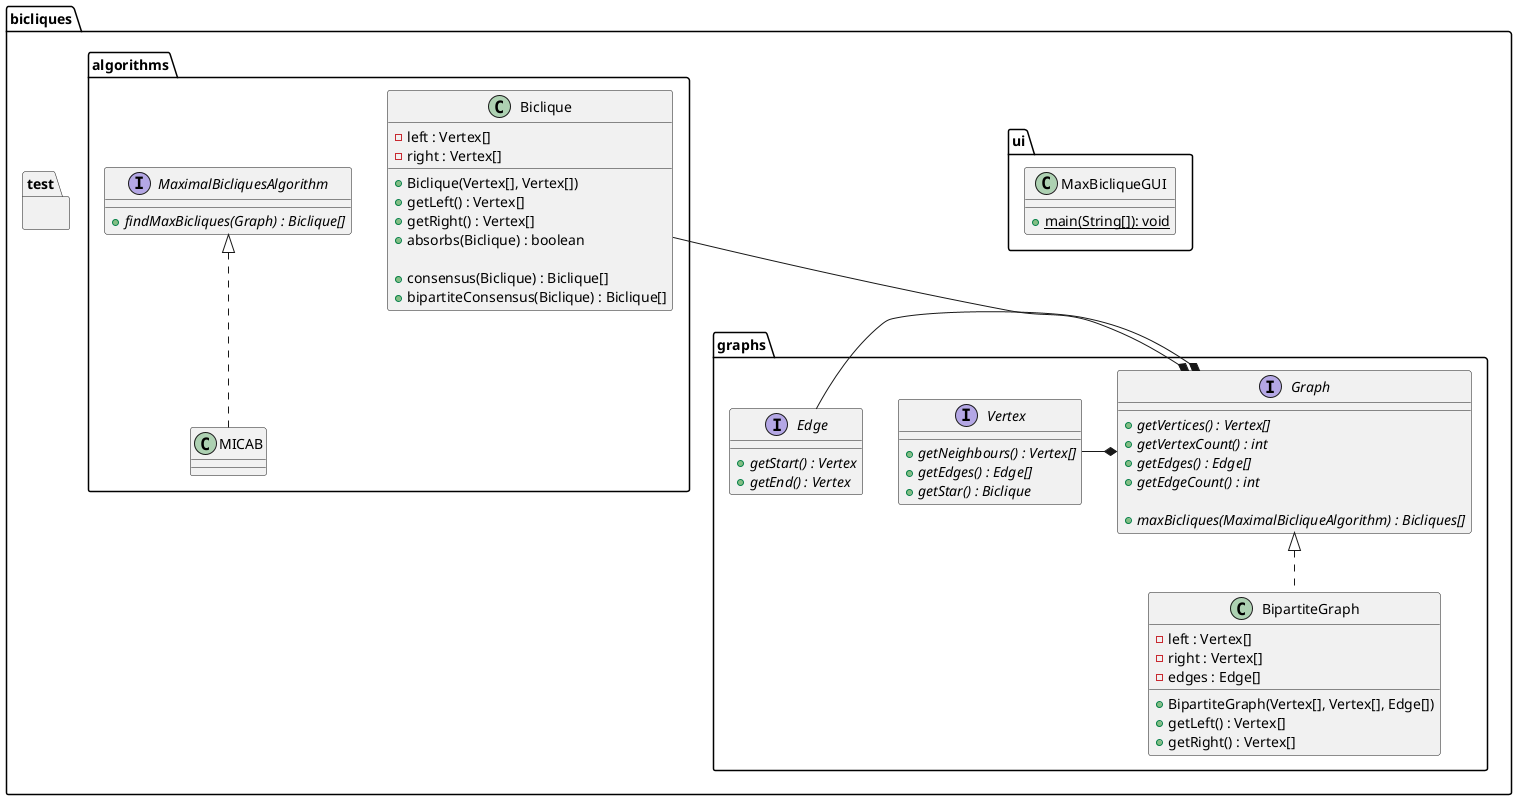 /'
This is our model for the class diagram. Whenever you have any remarks
to make regarding one part of the program or another, just make a
comment windows in here like this.
Sign it with your initials as well. -MI
'/

/'
We can have a nice separation of labor: each one of us gets to implement
a max biclique algorithm and one of the following parts:
- Tests
- UI and input
- Graphs and graph parsing.
-MI
I agree with this partitioning.
I would like to work on the UI (since I have already done some work for that). -RK
'/

@startuml

package bicliques {

' The graph section
package bicliques.graphs {

  interface Graph {
    {method}{abstract} + getVertices() : Vertex[]
    {method}{abstract} + getVertexCount() : int
    {method}{abstract} + getEdges() : Edge[]
    {method}{abstract} + getEdgeCount() : int

/'
I don't think these two methods should be in the general graph interface.
The maximum biclique algorithm class should be the one owning the graph
class and not the other way around. - MI

I do not agree (but maybe I do not understand the whole thing ;-).
I would implement the strategy design pattern, but one can do that in one line...
Improvement: Now in every call of maxBicliques one can choose
the proper algorithm directly. -RK
'/
    {method}{abstract} + maxBicliques(MaximalBicliqueAlgorithm) : Bicliques[]
  }

  interface Vertex {
    {method}{abstract} + getNeighbours() : Vertex[]
    {method}{abstract} + getEdges() : Edge[]
    {method}{abstract} + getStar() : Biclique
  }
  
  interface Edge {
    {method}{abstract} + getStart() : Vertex
    {method}{abstract} + getEnd() : Vertex
  }

  Vertex -* Graph
  Edge -* Graph
  
  class BipartiteGraph {
    {field} - left : Vertex[]
    {field} - right : Vertex[]
    {field} - edges : Edge[]
    {method} + BipartiteGraph(Vertex[], Vertex[], Edge[])
    {method} + getLeft() : Vertex[]
    {method} + getRight() : Vertex[]
  }
  
  Graph <|.. BipartiteGraph
  
}


' The UI section
package bicliques.ui {

/'
For the UI part I say we need to come up with something, that can read in
the text files (I don't want to be copying and pasting stuff in the windows
every time I use it). - MI.

So do I. In my suggested screenshot of a possible UI the menu would provide
- Input: load (from file) or from input in window
- Output: save (to file)
- Algorithm: choose between several implemented ones
- Help: Description of algorithms and the common "About".
-RK
'/

  class MaxBicliqueGUI {
    {method}{static} + main(String[]): void
  }
}

' The algorithms section
package bicliques.algorithms {

  class Biclique {
    {field} - left : Vertex[]
    {field} - right : Vertex[]
/'
Why should we need access to a graph from a biclique? -RK

Because the bicliques are defined by the graph, more or less.
To me it makes sense in term of program logic.
Put it back in if you agree. - MI

I'm not convinced. Can you explain in detail? -RK

'    {field} - graph : Graph
'/
	{method} + Biclique(Vertex[], Vertex[])
    {method} + getLeft() : Vertex[]
    {method} + getRight() : Vertex[]
/'
Why should we need access to a graph from a biclique? -RK
'    {method} + getGraph() : Graph[] --o Graph
'/
    {method} + absorbs(Biclique) : boolean
    
/'
Changed method adjunction to consensus (I think you meant that didn't you?).
For bipartite graphs only the half of the consensuses is needed,
so there is an additional method. -RK
'/
    {method} + consensus(Biclique) : Biclique[]
    {method} + bipartiteConsensus(Biclique) : Biclique[]
  }

  Biclique --* Graph

  interface MaximalBicliquesAlgorithm {
    {method}{abstract} + findMaxBicliques(Graph) : Biclique[]
  }

  /'
  MICA algorithm improved for bipartite graphs. -RK
  '/
  class MICAB {
  }
  
  MaximalBicliquesAlgorithm <|.. MICAB
  
}

package bicliques.test {

/'
The testing that we will need. I say we use junit 4 or 5
to make it more streamlined. -MI
I agree. -RK
'/

}

}

@enduml
